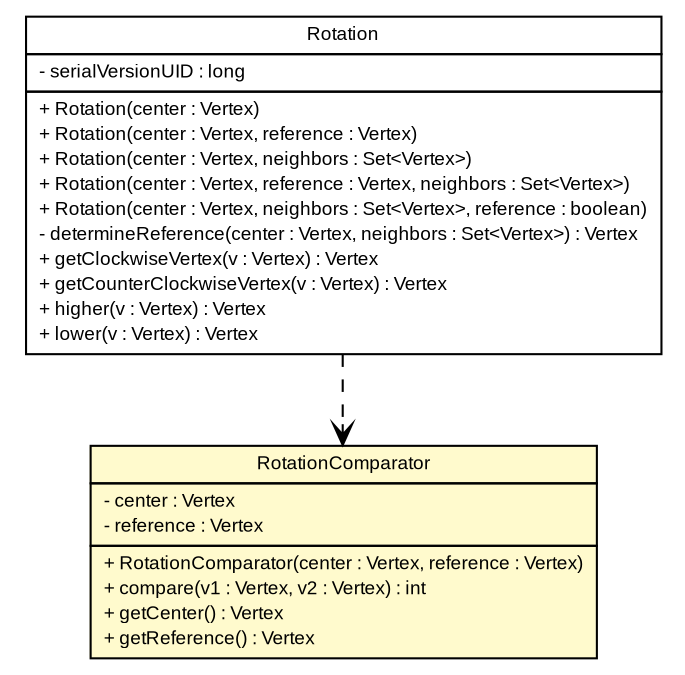 #!/usr/local/bin/dot
#
# Class diagram 
# Generated by UMLGraph version R5_6 (http://www.umlgraph.org/)
#

digraph G {
	edge [fontname="arial",fontsize=10,labelfontname="arial",labelfontsize=10];
	node [fontname="arial",fontsize=10,shape=plaintext];
	nodesep=0.25;
	ranksep=0.5;
	// pfc.models.algorithms.RotationComparator
	c13592 [label=<<table title="pfc.models.algorithms.RotationComparator" border="0" cellborder="1" cellspacing="0" cellpadding="2" port="p" bgcolor="lemonChiffon" href="./RotationComparator.html">
		<tr><td><table border="0" cellspacing="0" cellpadding="1">
<tr><td align="center" balign="center"> RotationComparator </td></tr>
		</table></td></tr>
		<tr><td><table border="0" cellspacing="0" cellpadding="1">
<tr><td align="left" balign="left"> - center : Vertex </td></tr>
<tr><td align="left" balign="left"> - reference : Vertex </td></tr>
		</table></td></tr>
		<tr><td><table border="0" cellspacing="0" cellpadding="1">
<tr><td align="left" balign="left"> + RotationComparator(center : Vertex, reference : Vertex) </td></tr>
<tr><td align="left" balign="left"> + compare(v1 : Vertex, v2 : Vertex) : int </td></tr>
<tr><td align="left" balign="left"> + getCenter() : Vertex </td></tr>
<tr><td align="left" balign="left"> + getReference() : Vertex </td></tr>
		</table></td></tr>
		</table>>, URL="./RotationComparator.html", fontname="arial", fontcolor="black", fontsize=9.0];
	// pfc.models.algorithms.Rotation
	c13593 [label=<<table title="pfc.models.algorithms.Rotation" border="0" cellborder="1" cellspacing="0" cellpadding="2" port="p" href="./Rotation.html">
		<tr><td><table border="0" cellspacing="0" cellpadding="1">
<tr><td align="center" balign="center"> Rotation </td></tr>
		</table></td></tr>
		<tr><td><table border="0" cellspacing="0" cellpadding="1">
<tr><td align="left" balign="left"> - serialVersionUID : long </td></tr>
		</table></td></tr>
		<tr><td><table border="0" cellspacing="0" cellpadding="1">
<tr><td align="left" balign="left"> + Rotation(center : Vertex) </td></tr>
<tr><td align="left" balign="left"> + Rotation(center : Vertex, reference : Vertex) </td></tr>
<tr><td align="left" balign="left"> + Rotation(center : Vertex, neighbors : Set&lt;Vertex&gt;) </td></tr>
<tr><td align="left" balign="left"> + Rotation(center : Vertex, reference : Vertex, neighbors : Set&lt;Vertex&gt;) </td></tr>
<tr><td align="left" balign="left"> + Rotation(center : Vertex, neighbors : Set&lt;Vertex&gt;, reference : boolean) </td></tr>
<tr><td align="left" balign="left"> - determineReference(center : Vertex, neighbors : Set&lt;Vertex&gt;) : Vertex </td></tr>
<tr><td align="left" balign="left"> + getClockwiseVertex(v : Vertex) : Vertex </td></tr>
<tr><td align="left" balign="left"> + getCounterClockwiseVertex(v : Vertex) : Vertex </td></tr>
<tr><td align="left" balign="left"> + higher(v : Vertex) : Vertex </td></tr>
<tr><td align="left" balign="left"> + lower(v : Vertex) : Vertex </td></tr>
		</table></td></tr>
		</table>>, URL="./Rotation.html", fontname="arial", fontcolor="black", fontsize=9.0];
	// pfc.models.algorithms.Rotation DEPEND pfc.models.algorithms.RotationComparator
	c13593:p -> c13592:p [taillabel="", label="", headlabel="", fontname="arial", fontcolor="black", fontsize=10.0, color="black", arrowhead=open, style=dashed];
}

